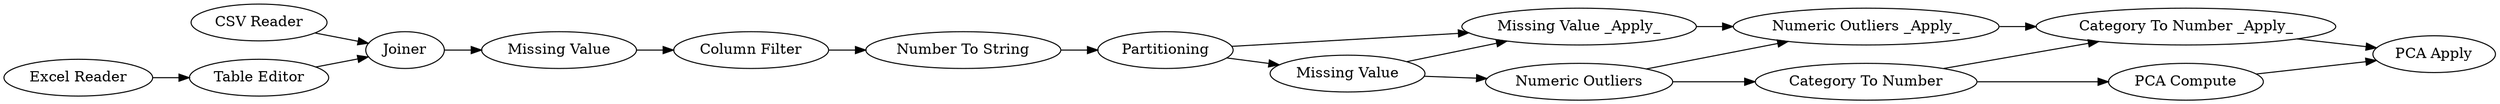digraph {
	"-3659906992680728789_121" [label="Numeric Outliers _Apply_"]
	"-3659906992680728789_124" [label="PCA Compute"]
	"-3659906992680728789_125" [label="PCA Apply"]
	"-3659906992680728789_103" [label="Excel Reader"]
	"-3659906992680728789_61" [label=Partitioning]
	"-3659906992680728789_120" [label="Column Filter"]
	"-3659906992680728789_127" [label="Missing Value _Apply_"]
	"-3659906992680728789_105" [label="CSV Reader"]
	"-3659906992680728789_100" [label="Number To String"]
	"-3659906992680728789_108" [label=Joiner]
	"-3659906992680728789_122" [label="Category To Number"]
	"-3659906992680728789_123" [label="Category To Number _Apply_"]
	"-3659906992680728789_128" [label="Table Editor"]
	"-3659906992680728789_109" [label="Numeric Outliers"]
	"-3659906992680728789_119" [label="Missing Value"]
	"-3659906992680728789_126" [label="Missing Value"]
	"-3659906992680728789_105" -> "-3659906992680728789_108"
	"-3659906992680728789_109" -> "-3659906992680728789_121"
	"-3659906992680728789_108" -> "-3659906992680728789_119"
	"-3659906992680728789_121" -> "-3659906992680728789_123"
	"-3659906992680728789_120" -> "-3659906992680728789_100"
	"-3659906992680728789_123" -> "-3659906992680728789_125"
	"-3659906992680728789_126" -> "-3659906992680728789_109"
	"-3659906992680728789_122" -> "-3659906992680728789_123"
	"-3659906992680728789_103" -> "-3659906992680728789_128"
	"-3659906992680728789_119" -> "-3659906992680728789_120"
	"-3659906992680728789_122" -> "-3659906992680728789_124"
	"-3659906992680728789_126" -> "-3659906992680728789_127"
	"-3659906992680728789_61" -> "-3659906992680728789_126"
	"-3659906992680728789_128" -> "-3659906992680728789_108"
	"-3659906992680728789_127" -> "-3659906992680728789_121"
	"-3659906992680728789_124" -> "-3659906992680728789_125"
	"-3659906992680728789_100" -> "-3659906992680728789_61"
	"-3659906992680728789_61" -> "-3659906992680728789_127"
	"-3659906992680728789_109" -> "-3659906992680728789_122"
	rankdir=LR
}
